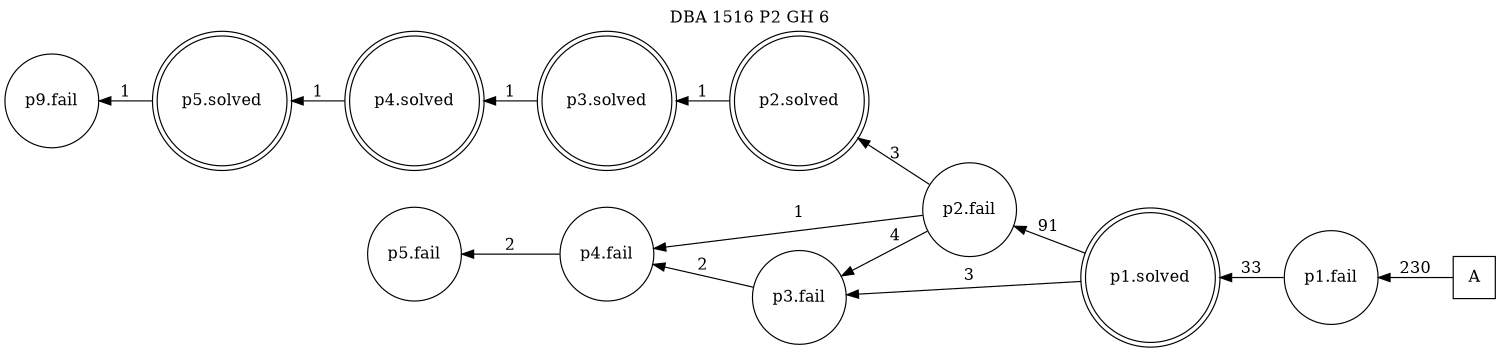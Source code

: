 digraph DBA_1516_P2_GH_6 {
labelloc="tl"
label= " DBA 1516 P2 GH 6 "
rankdir="RL";
graph [ size=" 10 , 10 !"]

"A" [shape="square" label="A"]
"p1.fail" [shape="circle" label="p1.fail"]
"p1.solved" [shape="doublecircle" label="p1.solved"]
"p2.fail" [shape="circle" label="p2.fail"]
"p3.fail" [shape="circle" label="p3.fail"]
"p4.fail" [shape="circle" label="p4.fail"]
"p5.fail" [shape="circle" label="p5.fail"]
"p2.solved" [shape="doublecircle" label="p2.solved"]
"p3.solved" [shape="doublecircle" label="p3.solved"]
"p4.solved" [shape="doublecircle" label="p4.solved"]
"p5.solved" [shape="doublecircle" label="p5.solved"]
"p9.fail" [shape="circle" label="p9.fail"]
"A" -> "p1.fail" [ label=230]
"p1.fail" -> "p1.solved" [ label=33]
"p1.solved" -> "p2.fail" [ label=91]
"p1.solved" -> "p3.fail" [ label=3]
"p2.fail" -> "p3.fail" [ label=4]
"p2.fail" -> "p4.fail" [ label=1]
"p2.fail" -> "p2.solved" [ label=3]
"p3.fail" -> "p4.fail" [ label=2]
"p4.fail" -> "p5.fail" [ label=2]
"p2.solved" -> "p3.solved" [ label=1]
"p3.solved" -> "p4.solved" [ label=1]
"p4.solved" -> "p5.solved" [ label=1]
"p5.solved" -> "p9.fail" [ label=1]
}
